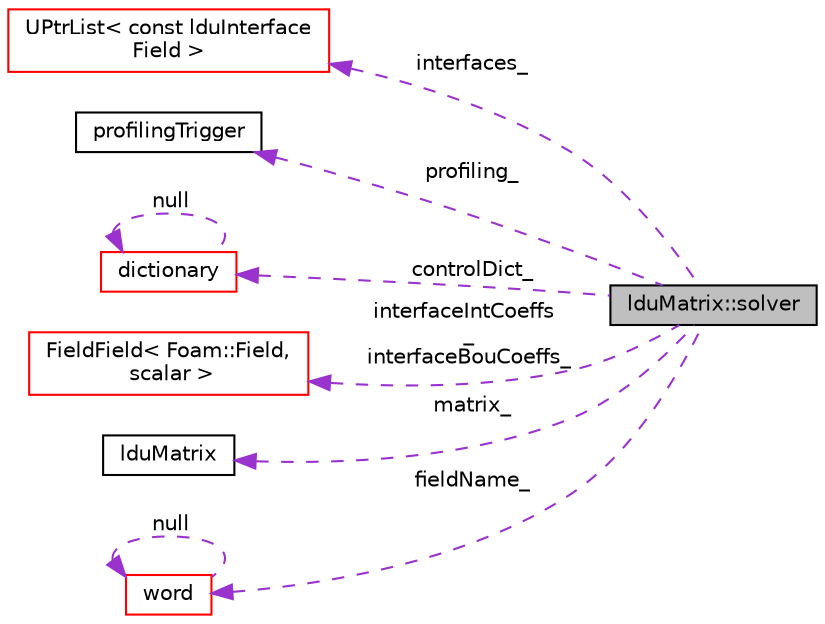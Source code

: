 digraph "lduMatrix::solver"
{
  bgcolor="transparent";
  edge [fontname="Helvetica",fontsize="10",labelfontname="Helvetica",labelfontsize="10"];
  node [fontname="Helvetica",fontsize="10",shape=record];
  rankdir="LR";
  Node1 [label="lduMatrix::solver",height=0.2,width=0.4,color="black", fillcolor="grey75", style="filled" fontcolor="black"];
  Node2 -> Node1 [dir="back",color="darkorchid3",fontsize="10",style="dashed",label=" interfaces_" ,fontname="Helvetica"];
  Node2 [label="UPtrList\< const lduInterface\lField \>",height=0.2,width=0.4,color="red",URL="$classFoam_1_1UPtrList.html"];
  Node3 -> Node1 [dir="back",color="darkorchid3",fontsize="10",style="dashed",label=" profiling_" ,fontname="Helvetica"];
  Node3 [label="profilingTrigger",height=0.2,width=0.4,color="black",URL="$classFoam_1_1profilingTrigger.html",tooltip="Triggers for starting/stopping code profiling. "];
  Node4 -> Node1 [dir="back",color="darkorchid3",fontsize="10",style="dashed",label=" controlDict_" ,fontname="Helvetica"];
  Node4 [label="dictionary",height=0.2,width=0.4,color="red",URL="$classFoam_1_1dictionary.html",tooltip="A list of keyword definitions, which are a keyword followed by a number of values (eg..."];
  Node4 -> Node4 [dir="back",color="darkorchid3",fontsize="10",style="dashed",label=" null" ,fontname="Helvetica"];
  Node5 -> Node1 [dir="back",color="darkorchid3",fontsize="10",style="dashed",label=" interfaceIntCoeffs\l_\ninterfaceBouCoeffs_" ,fontname="Helvetica"];
  Node5 [label="FieldField\< Foam::Field,\l scalar \>",height=0.2,width=0.4,color="red",URL="$classFoam_1_1FieldField.html"];
  Node6 -> Node1 [dir="back",color="darkorchid3",fontsize="10",style="dashed",label=" matrix_" ,fontname="Helvetica"];
  Node6 [label="lduMatrix",height=0.2,width=0.4,color="black",URL="$classFoam_1_1lduMatrix.html",tooltip="lduMatrix is a general matrix class in which the coefficients are stored as three arrays..."];
  Node7 -> Node1 [dir="back",color="darkorchid3",fontsize="10",style="dashed",label=" fieldName_" ,fontname="Helvetica"];
  Node7 [label="word",height=0.2,width=0.4,color="red",URL="$classFoam_1_1word.html",tooltip="A class for handling words, derived from Foam::string. "];
  Node7 -> Node7 [dir="back",color="darkorchid3",fontsize="10",style="dashed",label=" null" ,fontname="Helvetica"];
}
